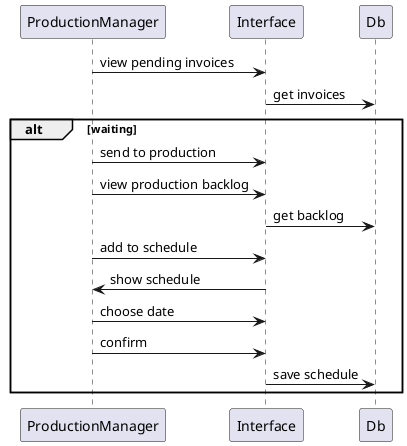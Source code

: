 @startuml
ProductionManager-> Interface: view pending invoices
Interface -> Db: get invoices 
alt waiting 
 
ProductionManager-> Interface:send to production
ProductionManager-> Interface: view production backlog
Interface -> Db: get backlog
ProductionManager-> Interface: add to schedule
Interface->ProductionManager: show schedule

ProductionManager-> Interface:choose date
ProductionManager-> Interface: confirm 
Interface -> Db: save schedule
end

@enduml